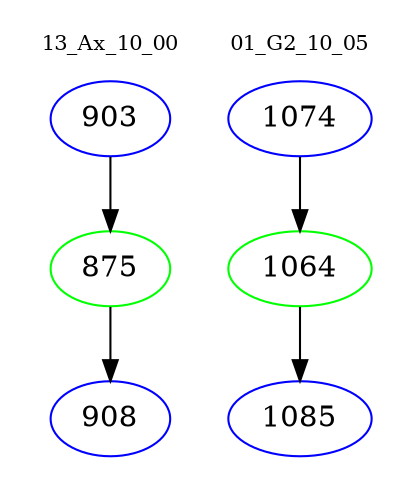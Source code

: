 digraph{
subgraph cluster_0 {
color = white
label = "13_Ax_10_00";
fontsize=10;
T0_903 [label="903", color="blue"]
T0_903 -> T0_875 [color="black"]
T0_875 [label="875", color="green"]
T0_875 -> T0_908 [color="black"]
T0_908 [label="908", color="blue"]
}
subgraph cluster_1 {
color = white
label = "01_G2_10_05";
fontsize=10;
T1_1074 [label="1074", color="blue"]
T1_1074 -> T1_1064 [color="black"]
T1_1064 [label="1064", color="green"]
T1_1064 -> T1_1085 [color="black"]
T1_1085 [label="1085", color="blue"]
}
}
